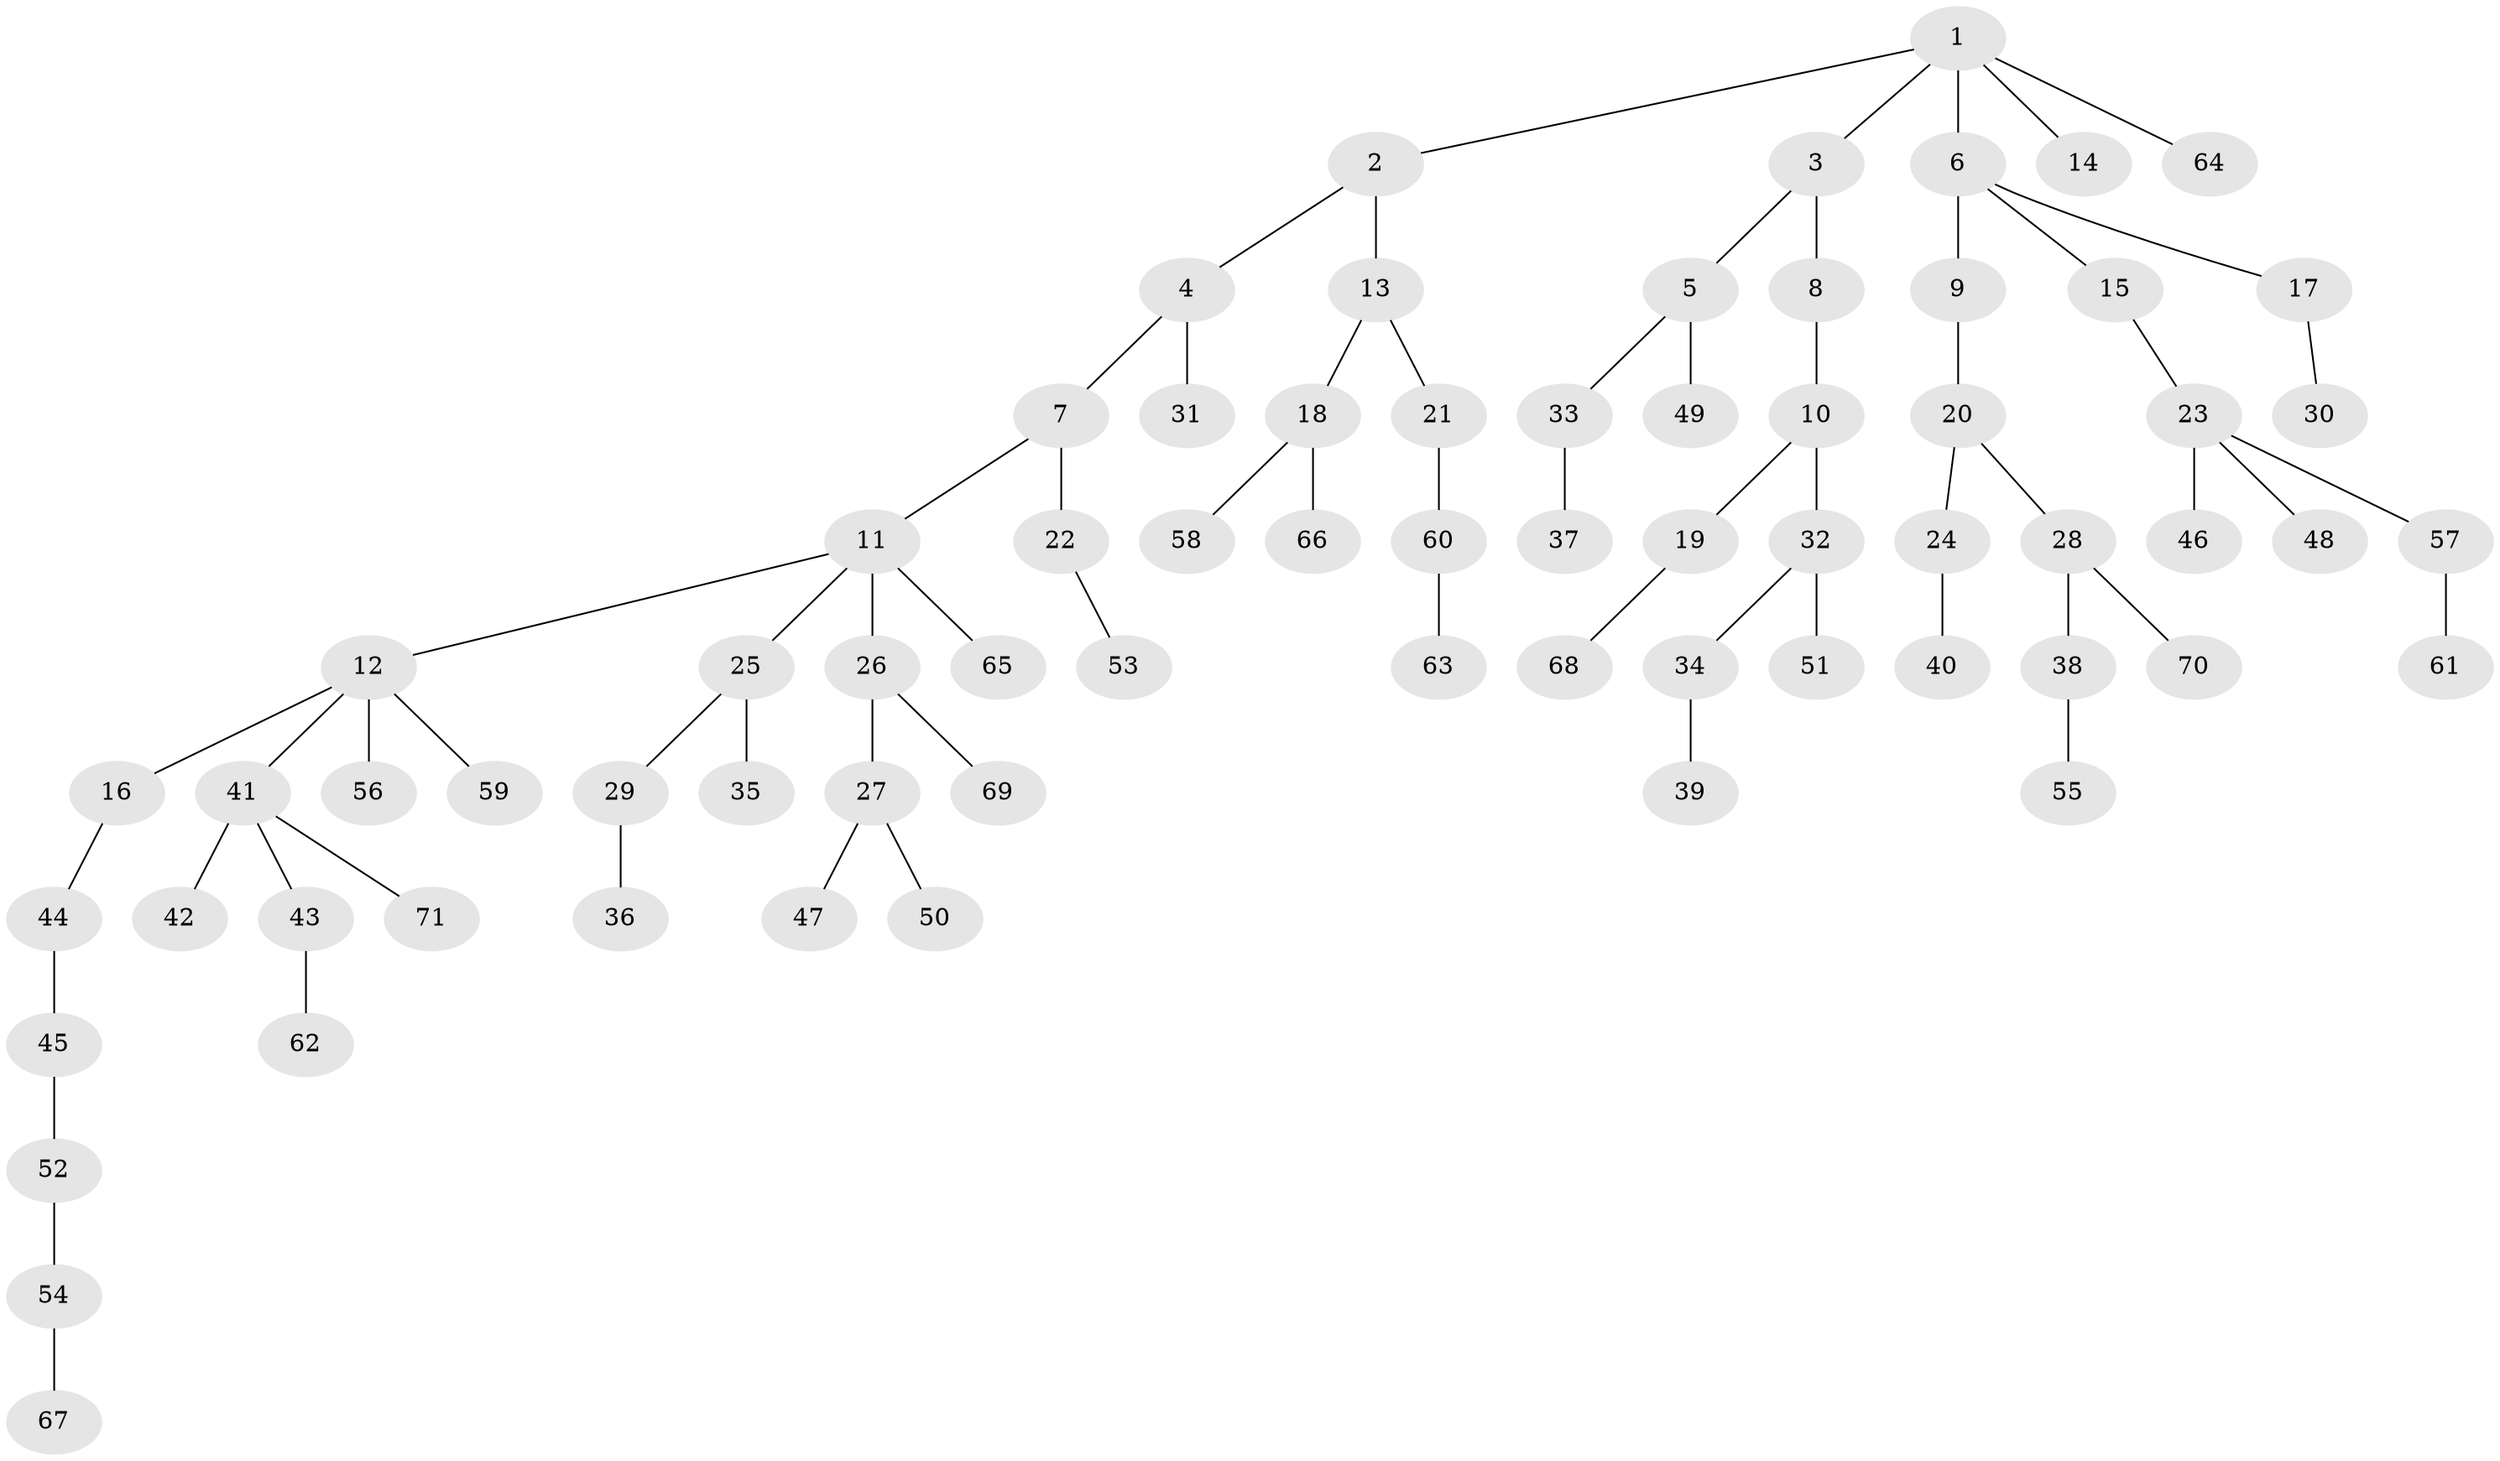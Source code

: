 // coarse degree distribution, {4: 0.047619047619047616, 10: 0.047619047619047616, 1: 0.5952380952380952, 2: 0.2857142857142857, 5: 0.023809523809523808}
// Generated by graph-tools (version 1.1) at 2025/55/03/04/25 21:55:48]
// undirected, 71 vertices, 70 edges
graph export_dot {
graph [start="1"]
  node [color=gray90,style=filled];
  1;
  2;
  3;
  4;
  5;
  6;
  7;
  8;
  9;
  10;
  11;
  12;
  13;
  14;
  15;
  16;
  17;
  18;
  19;
  20;
  21;
  22;
  23;
  24;
  25;
  26;
  27;
  28;
  29;
  30;
  31;
  32;
  33;
  34;
  35;
  36;
  37;
  38;
  39;
  40;
  41;
  42;
  43;
  44;
  45;
  46;
  47;
  48;
  49;
  50;
  51;
  52;
  53;
  54;
  55;
  56;
  57;
  58;
  59;
  60;
  61;
  62;
  63;
  64;
  65;
  66;
  67;
  68;
  69;
  70;
  71;
  1 -- 2;
  1 -- 3;
  1 -- 6;
  1 -- 14;
  1 -- 64;
  2 -- 4;
  2 -- 13;
  3 -- 5;
  3 -- 8;
  4 -- 7;
  4 -- 31;
  5 -- 33;
  5 -- 49;
  6 -- 9;
  6 -- 15;
  6 -- 17;
  7 -- 11;
  7 -- 22;
  8 -- 10;
  9 -- 20;
  10 -- 19;
  10 -- 32;
  11 -- 12;
  11 -- 25;
  11 -- 26;
  11 -- 65;
  12 -- 16;
  12 -- 41;
  12 -- 56;
  12 -- 59;
  13 -- 18;
  13 -- 21;
  15 -- 23;
  16 -- 44;
  17 -- 30;
  18 -- 58;
  18 -- 66;
  19 -- 68;
  20 -- 24;
  20 -- 28;
  21 -- 60;
  22 -- 53;
  23 -- 46;
  23 -- 48;
  23 -- 57;
  24 -- 40;
  25 -- 29;
  25 -- 35;
  26 -- 27;
  26 -- 69;
  27 -- 47;
  27 -- 50;
  28 -- 38;
  28 -- 70;
  29 -- 36;
  32 -- 34;
  32 -- 51;
  33 -- 37;
  34 -- 39;
  38 -- 55;
  41 -- 42;
  41 -- 43;
  41 -- 71;
  43 -- 62;
  44 -- 45;
  45 -- 52;
  52 -- 54;
  54 -- 67;
  57 -- 61;
  60 -- 63;
}
